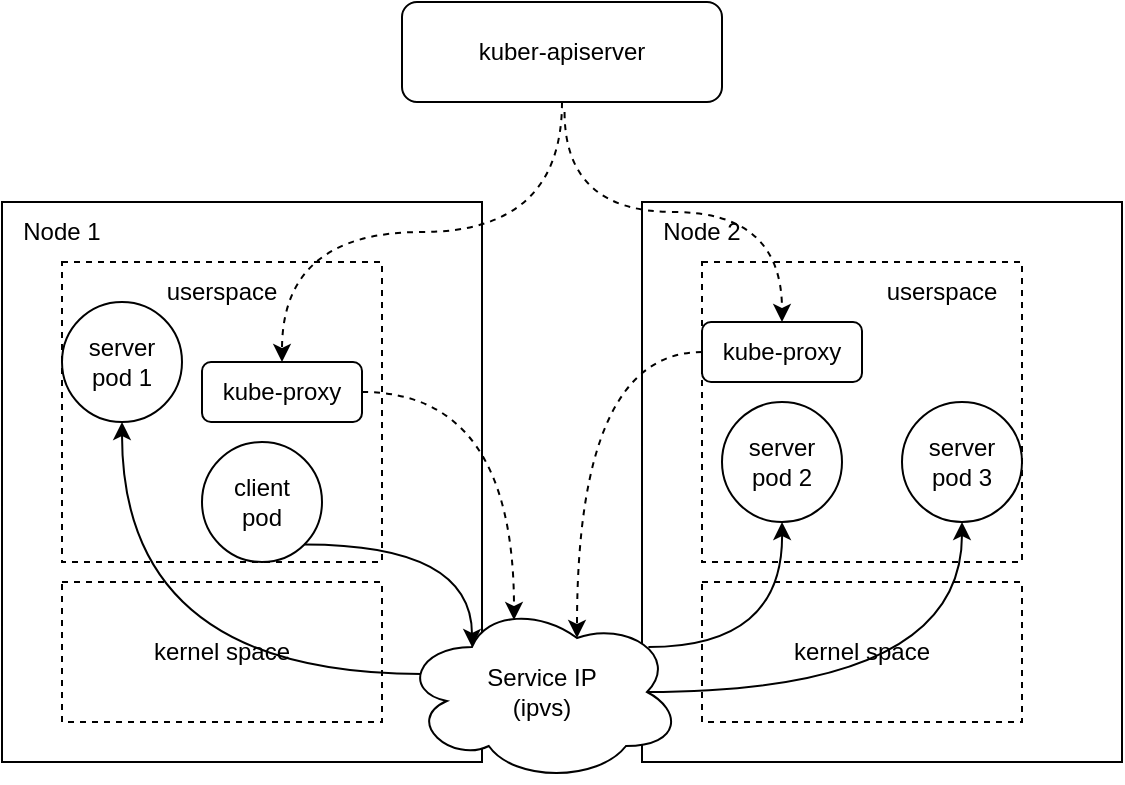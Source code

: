 <mxfile version="22.1.4" type="github">
  <diagram name="Page-1" id="bcqkYbYb8BMBKjMOCLIZ">
    <mxGraphModel dx="698" dy="448" grid="1" gridSize="10" guides="1" tooltips="1" connect="1" arrows="1" fold="1" page="1" pageScale="1" pageWidth="827" pageHeight="1169" math="0" shadow="0">
      <root>
        <mxCell id="0" />
        <mxCell id="1" parent="0" />
        <mxCell id="rsPO68JXQ4F7qtkl27hZ-2" value="kuber-apiserver" style="rounded=1;whiteSpace=wrap;html=1;" vertex="1" parent="1">
          <mxGeometry x="250" y="70" width="160" height="50" as="geometry" />
        </mxCell>
        <mxCell id="rsPO68JXQ4F7qtkl27hZ-3" value="" style="rounded=0;whiteSpace=wrap;html=1;" vertex="1" parent="1">
          <mxGeometry x="50" y="170" width="240" height="280" as="geometry" />
        </mxCell>
        <mxCell id="rsPO68JXQ4F7qtkl27hZ-4" value="" style="rounded=0;whiteSpace=wrap;html=1;strokeColor=default;dashed=1;" vertex="1" parent="1">
          <mxGeometry x="80" y="200" width="160" height="150" as="geometry" />
        </mxCell>
        <mxCell id="rsPO68JXQ4F7qtkl27hZ-5" value="server&lt;br&gt;pod 1" style="ellipse;whiteSpace=wrap;html=1;aspect=fixed;" vertex="1" parent="1">
          <mxGeometry x="80" y="220" width="60" height="60" as="geometry" />
        </mxCell>
        <mxCell id="rsPO68JXQ4F7qtkl27hZ-7" value="client&lt;br&gt;pod" style="ellipse;whiteSpace=wrap;html=1;aspect=fixed;" vertex="1" parent="1">
          <mxGeometry x="150" y="290" width="60" height="60" as="geometry" />
        </mxCell>
        <mxCell id="rsPO68JXQ4F7qtkl27hZ-8" value="kube-proxy" style="rounded=1;whiteSpace=wrap;html=1;" vertex="1" parent="1">
          <mxGeometry x="150" y="250" width="80" height="30" as="geometry" />
        </mxCell>
        <mxCell id="rsPO68JXQ4F7qtkl27hZ-9" value="kernel space" style="rounded=0;whiteSpace=wrap;html=1;dashed=1;" vertex="1" parent="1">
          <mxGeometry x="80" y="360" width="160" height="70" as="geometry" />
        </mxCell>
        <mxCell id="rsPO68JXQ4F7qtkl27hZ-10" value="Node 1" style="text;strokeColor=none;align=center;fillColor=none;html=1;verticalAlign=middle;whiteSpace=wrap;rounded=0;" vertex="1" parent="1">
          <mxGeometry x="50" y="170" width="60" height="30" as="geometry" />
        </mxCell>
        <mxCell id="rsPO68JXQ4F7qtkl27hZ-11" value="userspace" style="text;strokeColor=none;align=center;fillColor=none;html=1;verticalAlign=middle;whiteSpace=wrap;rounded=0;" vertex="1" parent="1">
          <mxGeometry x="130" y="200" width="60" height="30" as="geometry" />
        </mxCell>
        <mxCell id="rsPO68JXQ4F7qtkl27hZ-12" value="" style="rounded=0;whiteSpace=wrap;html=1;" vertex="1" parent="1">
          <mxGeometry x="370" y="170" width="240" height="280" as="geometry" />
        </mxCell>
        <mxCell id="rsPO68JXQ4F7qtkl27hZ-13" value="" style="rounded=0;whiteSpace=wrap;html=1;strokeColor=default;dashed=1;" vertex="1" parent="1">
          <mxGeometry x="400" y="200" width="160" height="150" as="geometry" />
        </mxCell>
        <mxCell id="rsPO68JXQ4F7qtkl27hZ-14" value="server&lt;br&gt;pod 2" style="ellipse;whiteSpace=wrap;html=1;aspect=fixed;" vertex="1" parent="1">
          <mxGeometry x="410" y="270" width="60" height="60" as="geometry" />
        </mxCell>
        <mxCell id="rsPO68JXQ4F7qtkl27hZ-15" value="server&lt;br&gt;pod 3" style="ellipse;whiteSpace=wrap;html=1;aspect=fixed;" vertex="1" parent="1">
          <mxGeometry x="500" y="270" width="60" height="60" as="geometry" />
        </mxCell>
        <mxCell id="rsPO68JXQ4F7qtkl27hZ-16" value="kube-proxy" style="rounded=1;whiteSpace=wrap;html=1;" vertex="1" parent="1">
          <mxGeometry x="400" y="230" width="80" height="30" as="geometry" />
        </mxCell>
        <mxCell id="rsPO68JXQ4F7qtkl27hZ-17" value="kernel space" style="rounded=0;whiteSpace=wrap;html=1;dashed=1;" vertex="1" parent="1">
          <mxGeometry x="400" y="360" width="160" height="70" as="geometry" />
        </mxCell>
        <mxCell id="rsPO68JXQ4F7qtkl27hZ-18" value="Node 2" style="text;strokeColor=none;align=center;fillColor=none;html=1;verticalAlign=middle;whiteSpace=wrap;rounded=0;" vertex="1" parent="1">
          <mxGeometry x="370" y="170" width="60" height="30" as="geometry" />
        </mxCell>
        <mxCell id="rsPO68JXQ4F7qtkl27hZ-19" value="userspace" style="text;strokeColor=none;align=center;fillColor=none;html=1;verticalAlign=middle;whiteSpace=wrap;rounded=0;" vertex="1" parent="1">
          <mxGeometry x="490" y="200" width="60" height="30" as="geometry" />
        </mxCell>
        <mxCell id="rsPO68JXQ4F7qtkl27hZ-25" style="edgeStyle=orthogonalEdgeStyle;rounded=0;orthogonalLoop=1;jettySize=auto;html=1;exitX=0.07;exitY=0.4;exitDx=0;exitDy=0;exitPerimeter=0;entryX=0.5;entryY=1;entryDx=0;entryDy=0;curved=1;" edge="1" parent="1" source="rsPO68JXQ4F7qtkl27hZ-20" target="rsPO68JXQ4F7qtkl27hZ-5">
          <mxGeometry relative="1" as="geometry" />
        </mxCell>
        <mxCell id="rsPO68JXQ4F7qtkl27hZ-33" style="edgeStyle=orthogonalEdgeStyle;rounded=0;orthogonalLoop=1;jettySize=auto;html=1;exitX=0.88;exitY=0.25;exitDx=0;exitDy=0;exitPerimeter=0;curved=1;" edge="1" parent="1" source="rsPO68JXQ4F7qtkl27hZ-20">
          <mxGeometry relative="1" as="geometry">
            <mxPoint x="440" y="330" as="targetPoint" />
          </mxGeometry>
        </mxCell>
        <mxCell id="rsPO68JXQ4F7qtkl27hZ-34" style="edgeStyle=orthogonalEdgeStyle;rounded=0;orthogonalLoop=1;jettySize=auto;html=1;exitX=0.875;exitY=0.5;exitDx=0;exitDy=0;exitPerimeter=0;entryX=0.5;entryY=1;entryDx=0;entryDy=0;curved=1;" edge="1" parent="1" source="rsPO68JXQ4F7qtkl27hZ-20" target="rsPO68JXQ4F7qtkl27hZ-15">
          <mxGeometry relative="1" as="geometry" />
        </mxCell>
        <mxCell id="rsPO68JXQ4F7qtkl27hZ-20" value="Service IP&lt;br&gt;(ipvs)" style="ellipse;shape=cloud;whiteSpace=wrap;html=1;" vertex="1" parent="1">
          <mxGeometry x="250" y="370" width="140" height="90" as="geometry" />
        </mxCell>
        <mxCell id="rsPO68JXQ4F7qtkl27hZ-27" style="edgeStyle=orthogonalEdgeStyle;rounded=0;orthogonalLoop=1;jettySize=auto;html=1;exitX=1;exitY=0.5;exitDx=0;exitDy=0;entryX=0.4;entryY=0.1;entryDx=0;entryDy=0;entryPerimeter=0;curved=1;dashed=1;" edge="1" parent="1" source="rsPO68JXQ4F7qtkl27hZ-8" target="rsPO68JXQ4F7qtkl27hZ-20">
          <mxGeometry relative="1" as="geometry" />
        </mxCell>
        <mxCell id="rsPO68JXQ4F7qtkl27hZ-28" style="edgeStyle=orthogonalEdgeStyle;rounded=0;orthogonalLoop=1;jettySize=auto;html=1;exitX=1;exitY=1;exitDx=0;exitDy=0;entryX=0.25;entryY=0.25;entryDx=0;entryDy=0;entryPerimeter=0;curved=1;" edge="1" parent="1" source="rsPO68JXQ4F7qtkl27hZ-7" target="rsPO68JXQ4F7qtkl27hZ-20">
          <mxGeometry relative="1" as="geometry" />
        </mxCell>
        <mxCell id="rsPO68JXQ4F7qtkl27hZ-32" style="edgeStyle=orthogonalEdgeStyle;rounded=0;orthogonalLoop=1;jettySize=auto;html=1;exitX=0;exitY=0.5;exitDx=0;exitDy=0;entryX=0.625;entryY=0.2;entryDx=0;entryDy=0;entryPerimeter=0;curved=1;dashed=1;" edge="1" parent="1" source="rsPO68JXQ4F7qtkl27hZ-16" target="rsPO68JXQ4F7qtkl27hZ-20">
          <mxGeometry relative="1" as="geometry" />
        </mxCell>
        <mxCell id="rsPO68JXQ4F7qtkl27hZ-22" style="edgeStyle=orthogonalEdgeStyle;rounded=0;orthogonalLoop=1;jettySize=auto;html=1;curved=1;dashed=1;exitX=0.5;exitY=1;exitDx=0;exitDy=0;" edge="1" parent="1" source="rsPO68JXQ4F7qtkl27hZ-2" target="rsPO68JXQ4F7qtkl27hZ-8">
          <mxGeometry relative="1" as="geometry" />
        </mxCell>
        <mxCell id="rsPO68JXQ4F7qtkl27hZ-23" style="edgeStyle=orthogonalEdgeStyle;rounded=0;orthogonalLoop=1;jettySize=auto;html=1;curved=1;dashed=1;exitX=0.508;exitY=1.099;exitDx=0;exitDy=0;exitPerimeter=0;" edge="1" parent="1" source="rsPO68JXQ4F7qtkl27hZ-2" target="rsPO68JXQ4F7qtkl27hZ-16">
          <mxGeometry relative="1" as="geometry" />
        </mxCell>
      </root>
    </mxGraphModel>
  </diagram>
</mxfile>
